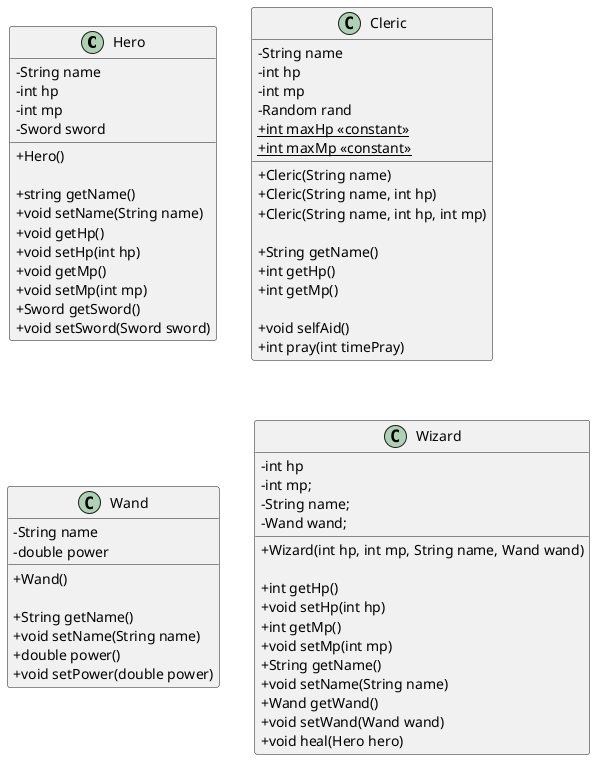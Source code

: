 @startuml
'https://plantuml.com/class-diagram

scale 1
skinparam classAttributeIconSize 0

class Hero {
    - String name
    - int hp
    - int mp
    - Sword sword

    + Hero()

    + string getName()
    + void setName(String name)
    + void getHp()
    + void setHp(int hp)
    + void getMp()
    + void setMp(int mp)
    + Sword getSword()
    + void setSword(Sword sword)
}

class Cleric {
    - String name
    - int hp
    - int mp
    - Random rand
    {static} + int maxHp <<constant>>
    {static} + int maxMp <<constant>>

    + Cleric(String name)
    + Cleric(String name, int hp)
    + Cleric(String name, int hp, int mp)

    + String getName()
    + int getHp()
    + int getMp()

    + void selfAid()
    + int pray(int timePray)
}

class Wand {
    - String name
    - double power

    + Wand()

    + String getName()
    + void setName(String name)
    + double power()
    + void setPower(double power)
}

class Wizard {
    - int hp
    - int mp;
    - String name;
    - Wand wand;

    + Wizard(int hp, int mp, String name, Wand wand)

    + int getHp()
    + void setHp(int hp)
    + int getMp()
    + void setMp(int mp)
    + String getName()
    + void setName(String name)
    + Wand getWand()
    + void setWand(Wand wand)
    + void heal(Hero hero)
}

@enduml